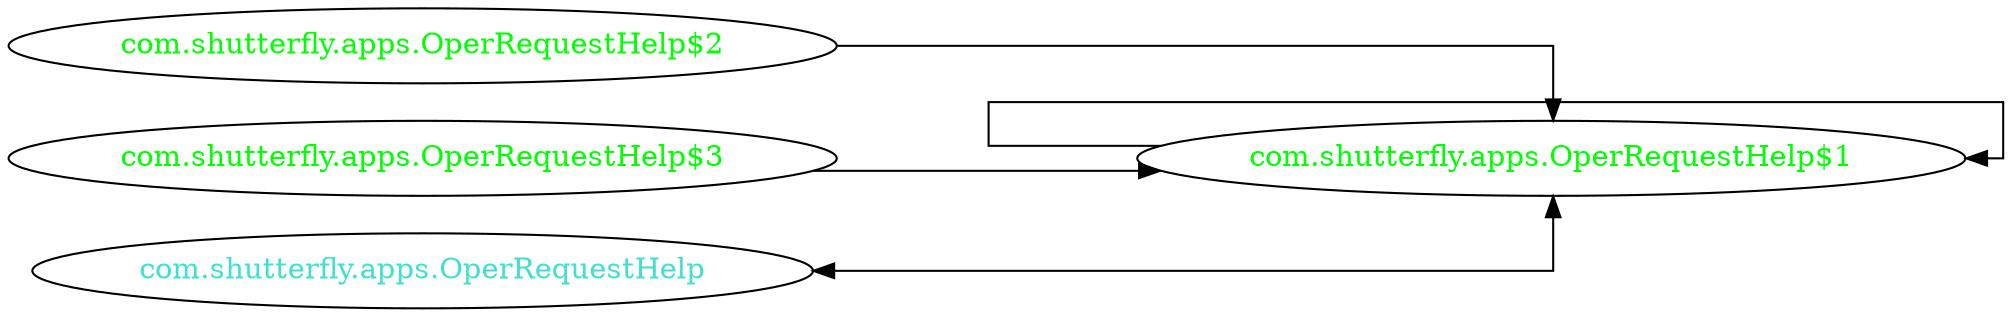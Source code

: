 digraph dependencyGraph {
 concentrate=true;
 ranksep="2.0";
 rankdir="LR"; 
 splines="ortho";
"com.shutterfly.apps.OperRequestHelp$1" [fontcolor="red"];
"com.shutterfly.apps.OperRequestHelp$1" [ fontcolor="green" ];
"com.shutterfly.apps.OperRequestHelp$1"->"com.shutterfly.apps.OperRequestHelp$1";
"com.shutterfly.apps.OperRequestHelp$2" [ fontcolor="green" ];
"com.shutterfly.apps.OperRequestHelp$2"->"com.shutterfly.apps.OperRequestHelp$1";
"com.shutterfly.apps.OperRequestHelp$3" [ fontcolor="green" ];
"com.shutterfly.apps.OperRequestHelp$3"->"com.shutterfly.apps.OperRequestHelp$1";
"com.shutterfly.apps.OperRequestHelp" [ fontcolor="turquoise" ];
"com.shutterfly.apps.OperRequestHelp"->"com.shutterfly.apps.OperRequestHelp$1" [dir=both];
}